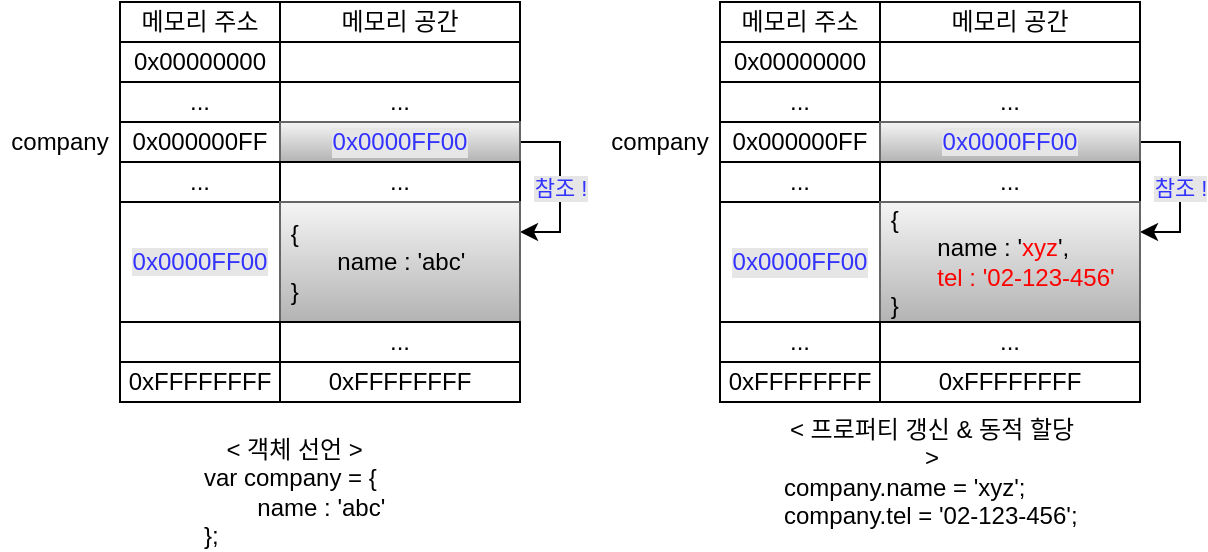 <mxfile version="18.0.1" type="device"><diagram id="fEqkFkvF6Urnth4yTStA" name="페이지-1"><mxGraphModel dx="1106" dy="834" grid="1" gridSize="10" guides="1" tooltips="1" connect="1" arrows="1" fold="1" page="1" pageScale="1" pageWidth="827" pageHeight="1169" math="0" shadow="0"><root><mxCell id="0"/><mxCell id="1" parent="0"/><mxCell id="2IP1QgaCLjJOaUMydqNt-10" value="메모리 주소" style="rounded=0;whiteSpace=wrap;html=1;" parent="1" vertex="1"><mxGeometry x="120" y="280" width="80" height="20" as="geometry"/></mxCell><mxCell id="2IP1QgaCLjJOaUMydqNt-11" value="0x00000000" style="rounded=0;whiteSpace=wrap;html=1;" parent="1" vertex="1"><mxGeometry x="120" y="300" width="80" height="20" as="geometry"/></mxCell><mxCell id="2IP1QgaCLjJOaUMydqNt-12" value="..." style="rounded=0;whiteSpace=wrap;html=1;" parent="1" vertex="1"><mxGeometry x="120" y="320" width="80" height="20" as="geometry"/></mxCell><mxCell id="2IP1QgaCLjJOaUMydqNt-13" value="0x000000FF" style="rounded=0;whiteSpace=wrap;html=1;" parent="1" vertex="1"><mxGeometry x="120" y="340" width="80" height="20" as="geometry"/></mxCell><mxCell id="2IP1QgaCLjJOaUMydqNt-14" value="..." style="rounded=0;whiteSpace=wrap;html=1;" parent="1" vertex="1"><mxGeometry x="120" y="360" width="80" height="20" as="geometry"/></mxCell><mxCell id="2IP1QgaCLjJOaUMydqNt-15" value="&lt;font style=&quot;background-color: rgb(230, 230, 230);&quot; color=&quot;#3333ff&quot;&gt;0x0000FF00&lt;/font&gt;" style="rounded=0;whiteSpace=wrap;html=1;" parent="1" vertex="1"><mxGeometry x="120" y="380" width="80" height="60" as="geometry"/></mxCell><mxCell id="2IP1QgaCLjJOaUMydqNt-18" value="" style="rounded=0;whiteSpace=wrap;html=1;" parent="1" vertex="1"><mxGeometry x="120" y="440" width="80" height="20" as="geometry"/></mxCell><mxCell id="2IP1QgaCLjJOaUMydqNt-20" value="0xFFFFFFFF" style="rounded=0;whiteSpace=wrap;html=1;" parent="1" vertex="1"><mxGeometry x="120" y="460" width="80" height="20" as="geometry"/></mxCell><mxCell id="2IP1QgaCLjJOaUMydqNt-61" value="&lt;div style=&quot;text-align: center;&quot;&gt;&lt;span style=&quot;background-color: initial;&quot;&gt;&amp;lt; 객체 선언 &amp;gt;&lt;/span&gt;&lt;/div&gt;var company = {&lt;br&gt;&lt;span style=&quot;white-space: pre;&quot;&gt;&#9;&lt;/span&gt;name : 'abc'&lt;br&gt;};" style="text;html=1;strokeColor=none;fillColor=none;align=left;verticalAlign=middle;whiteSpace=wrap;rounded=0;" parent="1" vertex="1"><mxGeometry x="160" y="510" width="100" height="30" as="geometry"/></mxCell><mxCell id="2IP1QgaCLjJOaUMydqNt-64" value="company" style="text;html=1;strokeColor=none;fillColor=none;align=center;verticalAlign=middle;whiteSpace=wrap;rounded=0;" parent="1" vertex="1"><mxGeometry x="60" y="335" width="60" height="30" as="geometry"/></mxCell><mxCell id="2IP1QgaCLjJOaUMydqNt-67" value="메모리 공간" style="rounded=0;whiteSpace=wrap;html=1;" parent="1" vertex="1"><mxGeometry x="200" y="280" width="120" height="20" as="geometry"/></mxCell><mxCell id="2IP1QgaCLjJOaUMydqNt-68" value="" style="rounded=0;whiteSpace=wrap;html=1;" parent="1" vertex="1"><mxGeometry x="200" y="300" width="120" height="20" as="geometry"/></mxCell><mxCell id="2IP1QgaCLjJOaUMydqNt-69" value="..." style="rounded=0;whiteSpace=wrap;html=1;" parent="1" vertex="1"><mxGeometry x="200" y="320" width="120" height="20" as="geometry"/></mxCell><mxCell id="2IP1QgaCLjJOaUMydqNt-95" value="참조 !" style="edgeStyle=orthogonalEdgeStyle;rounded=0;orthogonalLoop=1;jettySize=auto;html=1;exitX=1;exitY=0.5;exitDx=0;exitDy=0;entryX=1;entryY=0.25;entryDx=0;entryDy=0;fontColor=#3333FF;labelBackgroundColor=#E6E6E6;" parent="1" source="2IP1QgaCLjJOaUMydqNt-70" target="2IP1QgaCLjJOaUMydqNt-72" edge="1"><mxGeometry relative="1" as="geometry"/></mxCell><mxCell id="2IP1QgaCLjJOaUMydqNt-70" value="&lt;font color=&quot;#3333ff&quot;&gt;0x0000FF00&lt;/font&gt;" style="rounded=0;whiteSpace=wrap;html=1;labelBackgroundColor=#E6E6E6;fillColor=#f5f5f5;strokeColor=#666666;gradientColor=#b3b3b3;" parent="1" vertex="1"><mxGeometry x="200" y="340" width="120" height="20" as="geometry"/></mxCell><mxCell id="2IP1QgaCLjJOaUMydqNt-71" value="..." style="rounded=0;whiteSpace=wrap;html=1;" parent="1" vertex="1"><mxGeometry x="200" y="360" width="120" height="20" as="geometry"/></mxCell><mxCell id="2IP1QgaCLjJOaUMydqNt-72" value="&amp;nbsp;{&lt;br&gt;&lt;span style=&quot;white-space: pre;&quot;&gt;&#9;&lt;/span&gt;name : 'abc'&lt;br&gt;&amp;nbsp;}" style="rounded=0;whiteSpace=wrap;html=1;align=left;fillColor=#f5f5f5;strokeColor=#666666;gradientColor=#b3b3b3;" parent="1" vertex="1"><mxGeometry x="200" y="380" width="120" height="60" as="geometry"/></mxCell><mxCell id="2IP1QgaCLjJOaUMydqNt-75" value="..." style="rounded=0;whiteSpace=wrap;html=1;" parent="1" vertex="1"><mxGeometry x="200" y="440" width="120" height="20" as="geometry"/></mxCell><mxCell id="2IP1QgaCLjJOaUMydqNt-76" value="0xFFFFFFFF" style="rounded=0;whiteSpace=wrap;html=1;" parent="1" vertex="1"><mxGeometry x="200" y="460" width="120" height="20" as="geometry"/></mxCell><mxCell id="2IP1QgaCLjJOaUMydqNt-77" value="메모리 주소" style="rounded=0;whiteSpace=wrap;html=1;" parent="1" vertex="1"><mxGeometry x="420" y="280" width="80" height="20" as="geometry"/></mxCell><mxCell id="2IP1QgaCLjJOaUMydqNt-78" value="0x00000000" style="rounded=0;whiteSpace=wrap;html=1;" parent="1" vertex="1"><mxGeometry x="420" y="300" width="80" height="20" as="geometry"/></mxCell><mxCell id="2IP1QgaCLjJOaUMydqNt-79" value="..." style="rounded=0;whiteSpace=wrap;html=1;" parent="1" vertex="1"><mxGeometry x="420" y="320" width="80" height="20" as="geometry"/></mxCell><mxCell id="2IP1QgaCLjJOaUMydqNt-80" value="0x000000FF" style="rounded=0;whiteSpace=wrap;html=1;" parent="1" vertex="1"><mxGeometry x="420" y="340" width="80" height="20" as="geometry"/></mxCell><mxCell id="2IP1QgaCLjJOaUMydqNt-81" value="..." style="rounded=0;whiteSpace=wrap;html=1;" parent="1" vertex="1"><mxGeometry x="420" y="360" width="80" height="20" as="geometry"/></mxCell><mxCell id="2IP1QgaCLjJOaUMydqNt-82" value="&lt;font color=&quot;#3333ff&quot;&gt;0x0000FF00&lt;/font&gt;" style="rounded=0;whiteSpace=wrap;html=1;labelBackgroundColor=#E6E6E6;" parent="1" vertex="1"><mxGeometry x="420" y="380" width="80" height="60" as="geometry"/></mxCell><mxCell id="2IP1QgaCLjJOaUMydqNt-83" value="..." style="rounded=0;whiteSpace=wrap;html=1;" parent="1" vertex="1"><mxGeometry x="420" y="440" width="80" height="20" as="geometry"/></mxCell><mxCell id="2IP1QgaCLjJOaUMydqNt-84" value="0xFFFFFFFF" style="rounded=0;whiteSpace=wrap;html=1;" parent="1" vertex="1"><mxGeometry x="420" y="460" width="80" height="20" as="geometry"/></mxCell><mxCell id="2IP1QgaCLjJOaUMydqNt-85" value="&lt;div style=&quot;&quot;&gt;&lt;div style=&quot;text-align: center;&quot;&gt;&lt;span style=&quot;background-color: initial;&quot;&gt;&amp;lt; 프로퍼티 갱신 &amp;amp; 동적 할당 &amp;gt;&lt;/span&gt;&lt;/div&gt;&lt;span style=&quot;background-color: initial;&quot;&gt;company.name = 'xyz';&lt;/span&gt;&lt;/div&gt;&lt;div style=&quot;&quot;&gt;&lt;span style=&quot;background-color: initial;&quot;&gt;company.tel = '02-123-456';&lt;/span&gt;&lt;/div&gt;" style="text;html=1;strokeColor=none;fillColor=none;align=left;verticalAlign=middle;whiteSpace=wrap;rounded=0;" parent="1" vertex="1"><mxGeometry x="450" y="500" width="150" height="30" as="geometry"/></mxCell><mxCell id="2IP1QgaCLjJOaUMydqNt-86" value="company" style="text;html=1;strokeColor=none;fillColor=none;align=center;verticalAlign=middle;whiteSpace=wrap;rounded=0;" parent="1" vertex="1"><mxGeometry x="360" y="335" width="60" height="30" as="geometry"/></mxCell><mxCell id="2IP1QgaCLjJOaUMydqNt-87" value="메모리 공간" style="rounded=0;whiteSpace=wrap;html=1;" parent="1" vertex="1"><mxGeometry x="500" y="280" width="130" height="20" as="geometry"/></mxCell><mxCell id="2IP1QgaCLjJOaUMydqNt-88" value="" style="rounded=0;whiteSpace=wrap;html=1;" parent="1" vertex="1"><mxGeometry x="500" y="300" width="130" height="20" as="geometry"/></mxCell><mxCell id="2IP1QgaCLjJOaUMydqNt-89" value="..." style="rounded=0;whiteSpace=wrap;html=1;" parent="1" vertex="1"><mxGeometry x="500" y="320" width="130" height="20" as="geometry"/></mxCell><mxCell id="2IP1QgaCLjJOaUMydqNt-96" value="참조 !" style="edgeStyle=orthogonalEdgeStyle;rounded=0;orthogonalLoop=1;jettySize=auto;html=1;exitX=1;exitY=0.5;exitDx=0;exitDy=0;entryX=1;entryY=0.25;entryDx=0;entryDy=0;fontColor=#3333FF;labelBackgroundColor=#E6E6E6;" parent="1" source="2IP1QgaCLjJOaUMydqNt-90" target="2IP1QgaCLjJOaUMydqNt-92" edge="1"><mxGeometry relative="1" as="geometry"/></mxCell><mxCell id="2IP1QgaCLjJOaUMydqNt-90" value="&lt;font style=&quot;background-color: rgb(230, 230, 230);&quot; color=&quot;#3333ff&quot;&gt;0x0000FF00&lt;/font&gt;" style="rounded=0;whiteSpace=wrap;html=1;fillColor=#f5f5f5;strokeColor=#666666;gradientColor=#b3b3b3;" parent="1" vertex="1"><mxGeometry x="500" y="340" width="130" height="20" as="geometry"/></mxCell><mxCell id="2IP1QgaCLjJOaUMydqNt-91" value="..." style="rounded=0;whiteSpace=wrap;html=1;" parent="1" vertex="1"><mxGeometry x="500" y="360" width="130" height="20" as="geometry"/></mxCell><mxCell id="2IP1QgaCLjJOaUMydqNt-92" value="&amp;nbsp;{&lt;br&gt;&lt;span style=&quot;white-space: pre;&quot;&gt;&#9;&lt;/span&gt;name : '&lt;font color=&quot;#ff0000&quot;&gt;xyz&lt;/font&gt;',&lt;br&gt;&lt;span style=&quot;white-space: pre;&quot;&gt;&#9;&lt;/span&gt;&lt;font color=&quot;#ff0000&quot;&gt;tel : '02-123-456'&lt;/font&gt;&lt;br&gt;&amp;nbsp;}" style="rounded=0;whiteSpace=wrap;html=1;align=left;fillColor=#f5f5f5;strokeColor=#666666;gradientColor=#b3b3b3;" parent="1" vertex="1"><mxGeometry x="500" y="380" width="130" height="60" as="geometry"/></mxCell><mxCell id="2IP1QgaCLjJOaUMydqNt-93" value="..." style="rounded=0;whiteSpace=wrap;html=1;" parent="1" vertex="1"><mxGeometry x="500" y="440" width="130" height="20" as="geometry"/></mxCell><mxCell id="2IP1QgaCLjJOaUMydqNt-94" value="0xFFFFFFFF" style="rounded=0;whiteSpace=wrap;html=1;" parent="1" vertex="1"><mxGeometry x="500" y="460" width="130" height="20" as="geometry"/></mxCell></root></mxGraphModel></diagram></mxfile>